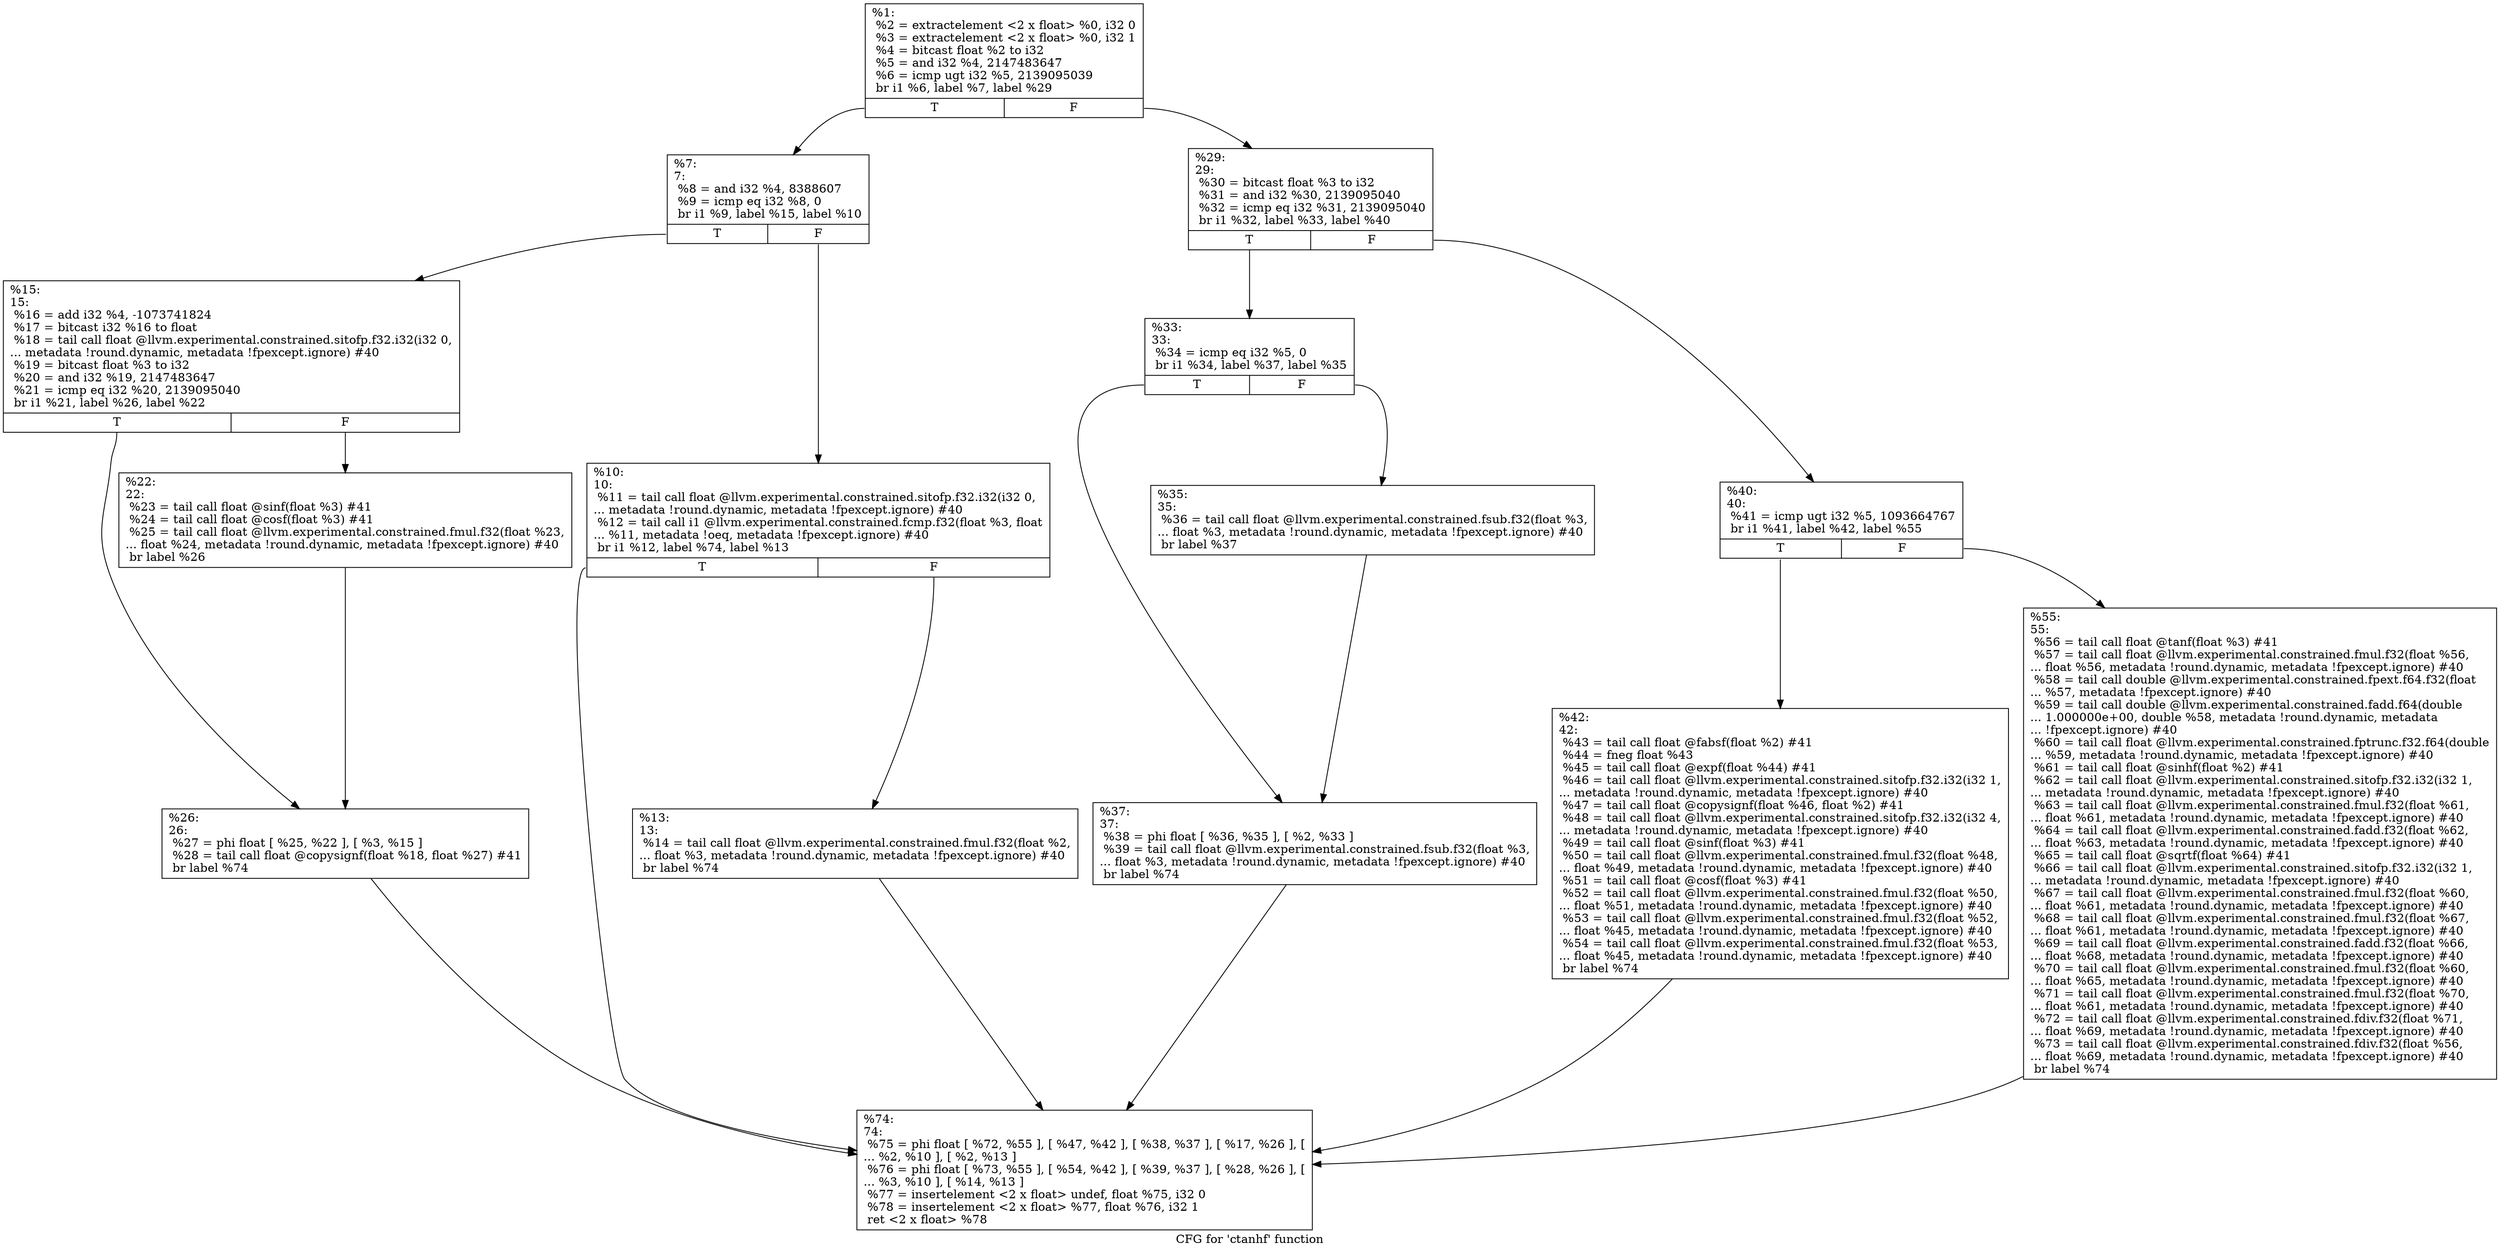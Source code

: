 digraph "CFG for 'ctanhf' function" {
	label="CFG for 'ctanhf' function";

	Node0x1b5aa30 [shape=record,label="{%1:\l  %2 = extractelement \<2 x float\> %0, i32 0\l  %3 = extractelement \<2 x float\> %0, i32 1\l  %4 = bitcast float %2 to i32\l  %5 = and i32 %4, 2147483647\l  %6 = icmp ugt i32 %5, 2139095039\l  br i1 %6, label %7, label %29\l|{<s0>T|<s1>F}}"];
	Node0x1b5aa30:s0 -> Node0x1b5b030;
	Node0x1b5aa30:s1 -> Node0x1b5b210;
	Node0x1b5b030 [shape=record,label="{%7:\l7:                                                \l  %8 = and i32 %4, 8388607\l  %9 = icmp eq i32 %8, 0\l  br i1 %9, label %15, label %10\l|{<s0>T|<s1>F}}"];
	Node0x1b5b030:s0 -> Node0x1b5b120;
	Node0x1b5b030:s1 -> Node0x1b5b080;
	Node0x1b5b080 [shape=record,label="{%10:\l10:                                               \l  %11 = tail call float @llvm.experimental.constrained.sitofp.f32.i32(i32 0,\l... metadata !round.dynamic, metadata !fpexcept.ignore) #40\l  %12 = tail call i1 @llvm.experimental.constrained.fcmp.f32(float %3, float\l... %11, metadata !oeq, metadata !fpexcept.ignore) #40\l  br i1 %12, label %74, label %13\l|{<s0>T|<s1>F}}"];
	Node0x1b5b080:s0 -> Node0x1b5b440;
	Node0x1b5b080:s1 -> Node0x1b5b0d0;
	Node0x1b5b0d0 [shape=record,label="{%13:\l13:                                               \l  %14 = tail call float @llvm.experimental.constrained.fmul.f32(float %2,\l... float %3, metadata !round.dynamic, metadata !fpexcept.ignore) #40\l  br label %74\l}"];
	Node0x1b5b0d0 -> Node0x1b5b440;
	Node0x1b5b120 [shape=record,label="{%15:\l15:                                               \l  %16 = add i32 %4, -1073741824\l  %17 = bitcast i32 %16 to float\l  %18 = tail call float @llvm.experimental.constrained.sitofp.f32.i32(i32 0,\l... metadata !round.dynamic, metadata !fpexcept.ignore) #40\l  %19 = bitcast float %3 to i32\l  %20 = and i32 %19, 2147483647\l  %21 = icmp eq i32 %20, 2139095040\l  br i1 %21, label %26, label %22\l|{<s0>T|<s1>F}}"];
	Node0x1b5b120:s0 -> Node0x1b5b1c0;
	Node0x1b5b120:s1 -> Node0x1b5b170;
	Node0x1b5b170 [shape=record,label="{%22:\l22:                                               \l  %23 = tail call float @sinf(float %3) #41\l  %24 = tail call float @cosf(float %3) #41\l  %25 = tail call float @llvm.experimental.constrained.fmul.f32(float %23,\l... float %24, metadata !round.dynamic, metadata !fpexcept.ignore) #40\l  br label %26\l}"];
	Node0x1b5b170 -> Node0x1b5b1c0;
	Node0x1b5b1c0 [shape=record,label="{%26:\l26:                                               \l  %27 = phi float [ %25, %22 ], [ %3, %15 ]\l  %28 = tail call float @copysignf(float %18, float %27) #41\l  br label %74\l}"];
	Node0x1b5b1c0 -> Node0x1b5b440;
	Node0x1b5b210 [shape=record,label="{%29:\l29:                                               \l  %30 = bitcast float %3 to i32\l  %31 = and i32 %30, 2139095040\l  %32 = icmp eq i32 %31, 2139095040\l  br i1 %32, label %33, label %40\l|{<s0>T|<s1>F}}"];
	Node0x1b5b210:s0 -> Node0x1b5b260;
	Node0x1b5b210:s1 -> Node0x1b5b350;
	Node0x1b5b260 [shape=record,label="{%33:\l33:                                               \l  %34 = icmp eq i32 %5, 0\l  br i1 %34, label %37, label %35\l|{<s0>T|<s1>F}}"];
	Node0x1b5b260:s0 -> Node0x1b5b300;
	Node0x1b5b260:s1 -> Node0x1b5b2b0;
	Node0x1b5b2b0 [shape=record,label="{%35:\l35:                                               \l  %36 = tail call float @llvm.experimental.constrained.fsub.f32(float %3,\l... float %3, metadata !round.dynamic, metadata !fpexcept.ignore) #40\l  br label %37\l}"];
	Node0x1b5b2b0 -> Node0x1b5b300;
	Node0x1b5b300 [shape=record,label="{%37:\l37:                                               \l  %38 = phi float [ %36, %35 ], [ %2, %33 ]\l  %39 = tail call float @llvm.experimental.constrained.fsub.f32(float %3,\l... float %3, metadata !round.dynamic, metadata !fpexcept.ignore) #40\l  br label %74\l}"];
	Node0x1b5b300 -> Node0x1b5b440;
	Node0x1b5b350 [shape=record,label="{%40:\l40:                                               \l  %41 = icmp ugt i32 %5, 1093664767\l  br i1 %41, label %42, label %55\l|{<s0>T|<s1>F}}"];
	Node0x1b5b350:s0 -> Node0x1b5b3a0;
	Node0x1b5b350:s1 -> Node0x1b5b3f0;
	Node0x1b5b3a0 [shape=record,label="{%42:\l42:                                               \l  %43 = tail call float @fabsf(float %2) #41\l  %44 = fneg float %43\l  %45 = tail call float @expf(float %44) #41\l  %46 = tail call float @llvm.experimental.constrained.sitofp.f32.i32(i32 1,\l... metadata !round.dynamic, metadata !fpexcept.ignore) #40\l  %47 = tail call float @copysignf(float %46, float %2) #41\l  %48 = tail call float @llvm.experimental.constrained.sitofp.f32.i32(i32 4,\l... metadata !round.dynamic, metadata !fpexcept.ignore) #40\l  %49 = tail call float @sinf(float %3) #41\l  %50 = tail call float @llvm.experimental.constrained.fmul.f32(float %48,\l... float %49, metadata !round.dynamic, metadata !fpexcept.ignore) #40\l  %51 = tail call float @cosf(float %3) #41\l  %52 = tail call float @llvm.experimental.constrained.fmul.f32(float %50,\l... float %51, metadata !round.dynamic, metadata !fpexcept.ignore) #40\l  %53 = tail call float @llvm.experimental.constrained.fmul.f32(float %52,\l... float %45, metadata !round.dynamic, metadata !fpexcept.ignore) #40\l  %54 = tail call float @llvm.experimental.constrained.fmul.f32(float %53,\l... float %45, metadata !round.dynamic, metadata !fpexcept.ignore) #40\l  br label %74\l}"];
	Node0x1b5b3a0 -> Node0x1b5b440;
	Node0x1b5b3f0 [shape=record,label="{%55:\l55:                                               \l  %56 = tail call float @tanf(float %3) #41\l  %57 = tail call float @llvm.experimental.constrained.fmul.f32(float %56,\l... float %56, metadata !round.dynamic, metadata !fpexcept.ignore) #40\l  %58 = tail call double @llvm.experimental.constrained.fpext.f64.f32(float\l... %57, metadata !fpexcept.ignore) #40\l  %59 = tail call double @llvm.experimental.constrained.fadd.f64(double\l... 1.000000e+00, double %58, metadata !round.dynamic, metadata\l... !fpexcept.ignore) #40\l  %60 = tail call float @llvm.experimental.constrained.fptrunc.f32.f64(double\l... %59, metadata !round.dynamic, metadata !fpexcept.ignore) #40\l  %61 = tail call float @sinhf(float %2) #41\l  %62 = tail call float @llvm.experimental.constrained.sitofp.f32.i32(i32 1,\l... metadata !round.dynamic, metadata !fpexcept.ignore) #40\l  %63 = tail call float @llvm.experimental.constrained.fmul.f32(float %61,\l... float %61, metadata !round.dynamic, metadata !fpexcept.ignore) #40\l  %64 = tail call float @llvm.experimental.constrained.fadd.f32(float %62,\l... float %63, metadata !round.dynamic, metadata !fpexcept.ignore) #40\l  %65 = tail call float @sqrtf(float %64) #41\l  %66 = tail call float @llvm.experimental.constrained.sitofp.f32.i32(i32 1,\l... metadata !round.dynamic, metadata !fpexcept.ignore) #40\l  %67 = tail call float @llvm.experimental.constrained.fmul.f32(float %60,\l... float %61, metadata !round.dynamic, metadata !fpexcept.ignore) #40\l  %68 = tail call float @llvm.experimental.constrained.fmul.f32(float %67,\l... float %61, metadata !round.dynamic, metadata !fpexcept.ignore) #40\l  %69 = tail call float @llvm.experimental.constrained.fadd.f32(float %66,\l... float %68, metadata !round.dynamic, metadata !fpexcept.ignore) #40\l  %70 = tail call float @llvm.experimental.constrained.fmul.f32(float %60,\l... float %65, metadata !round.dynamic, metadata !fpexcept.ignore) #40\l  %71 = tail call float @llvm.experimental.constrained.fmul.f32(float %70,\l... float %61, metadata !round.dynamic, metadata !fpexcept.ignore) #40\l  %72 = tail call float @llvm.experimental.constrained.fdiv.f32(float %71,\l... float %69, metadata !round.dynamic, metadata !fpexcept.ignore) #40\l  %73 = tail call float @llvm.experimental.constrained.fdiv.f32(float %56,\l... float %69, metadata !round.dynamic, metadata !fpexcept.ignore) #40\l  br label %74\l}"];
	Node0x1b5b3f0 -> Node0x1b5b440;
	Node0x1b5b440 [shape=record,label="{%74:\l74:                                               \l  %75 = phi float [ %72, %55 ], [ %47, %42 ], [ %38, %37 ], [ %17, %26 ], [\l... %2, %10 ], [ %2, %13 ]\l  %76 = phi float [ %73, %55 ], [ %54, %42 ], [ %39, %37 ], [ %28, %26 ], [\l... %3, %10 ], [ %14, %13 ]\l  %77 = insertelement \<2 x float\> undef, float %75, i32 0\l  %78 = insertelement \<2 x float\> %77, float %76, i32 1\l  ret \<2 x float\> %78\l}"];
}
